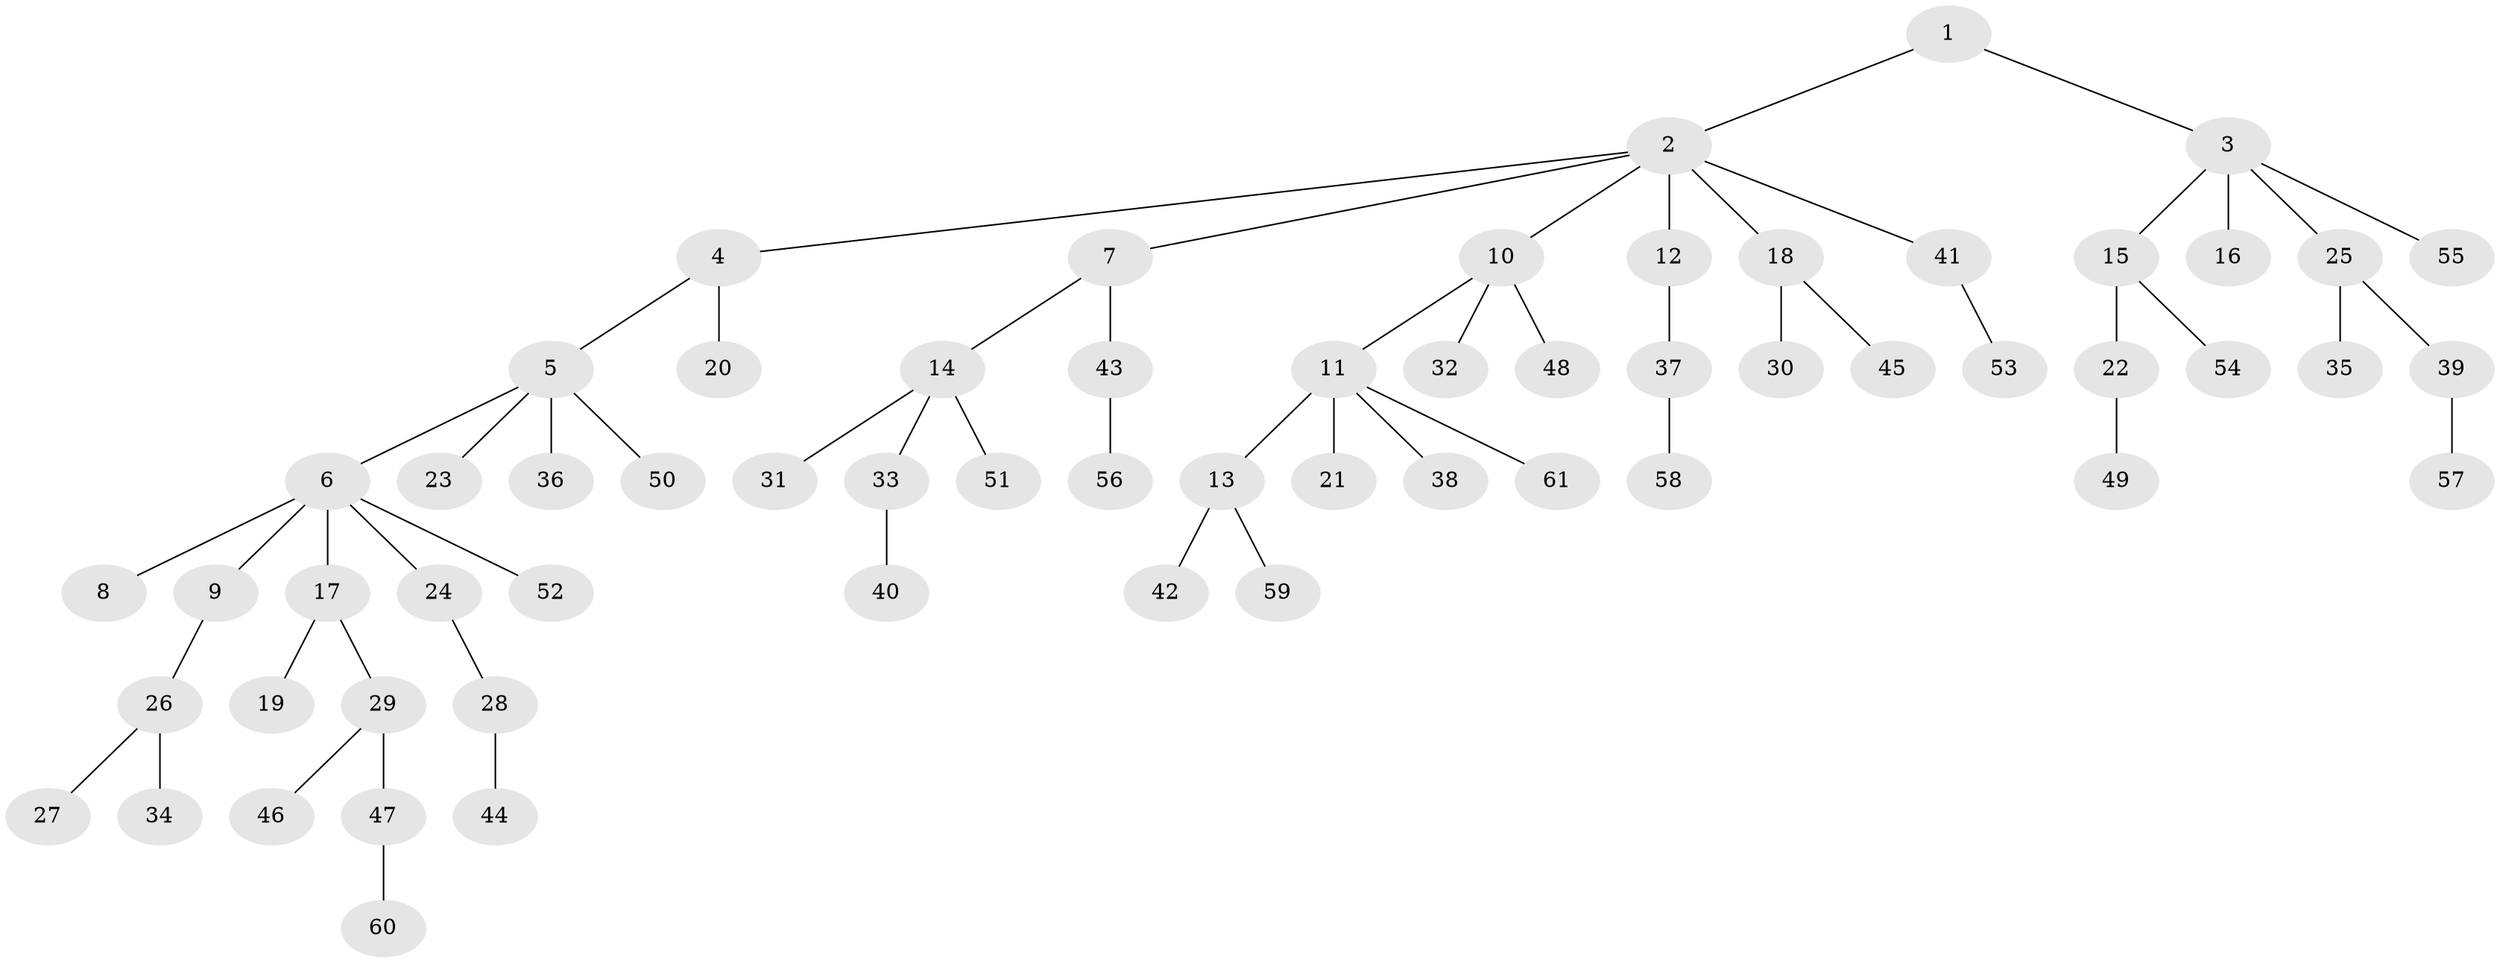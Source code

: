 // coarse degree distribution, {7: 0.04, 2: 0.32, 1: 0.48, 3: 0.12, 4: 0.04}
// Generated by graph-tools (version 1.1) at 2025/37/03/04/25 23:37:26]
// undirected, 61 vertices, 60 edges
graph export_dot {
  node [color=gray90,style=filled];
  1;
  2;
  3;
  4;
  5;
  6;
  7;
  8;
  9;
  10;
  11;
  12;
  13;
  14;
  15;
  16;
  17;
  18;
  19;
  20;
  21;
  22;
  23;
  24;
  25;
  26;
  27;
  28;
  29;
  30;
  31;
  32;
  33;
  34;
  35;
  36;
  37;
  38;
  39;
  40;
  41;
  42;
  43;
  44;
  45;
  46;
  47;
  48;
  49;
  50;
  51;
  52;
  53;
  54;
  55;
  56;
  57;
  58;
  59;
  60;
  61;
  1 -- 2;
  1 -- 3;
  2 -- 4;
  2 -- 7;
  2 -- 10;
  2 -- 12;
  2 -- 18;
  2 -- 41;
  3 -- 15;
  3 -- 16;
  3 -- 25;
  3 -- 55;
  4 -- 5;
  4 -- 20;
  5 -- 6;
  5 -- 23;
  5 -- 36;
  5 -- 50;
  6 -- 8;
  6 -- 9;
  6 -- 17;
  6 -- 24;
  6 -- 52;
  7 -- 14;
  7 -- 43;
  9 -- 26;
  10 -- 11;
  10 -- 32;
  10 -- 48;
  11 -- 13;
  11 -- 21;
  11 -- 38;
  11 -- 61;
  12 -- 37;
  13 -- 42;
  13 -- 59;
  14 -- 31;
  14 -- 33;
  14 -- 51;
  15 -- 22;
  15 -- 54;
  17 -- 19;
  17 -- 29;
  18 -- 30;
  18 -- 45;
  22 -- 49;
  24 -- 28;
  25 -- 35;
  25 -- 39;
  26 -- 27;
  26 -- 34;
  28 -- 44;
  29 -- 46;
  29 -- 47;
  33 -- 40;
  37 -- 58;
  39 -- 57;
  41 -- 53;
  43 -- 56;
  47 -- 60;
}

